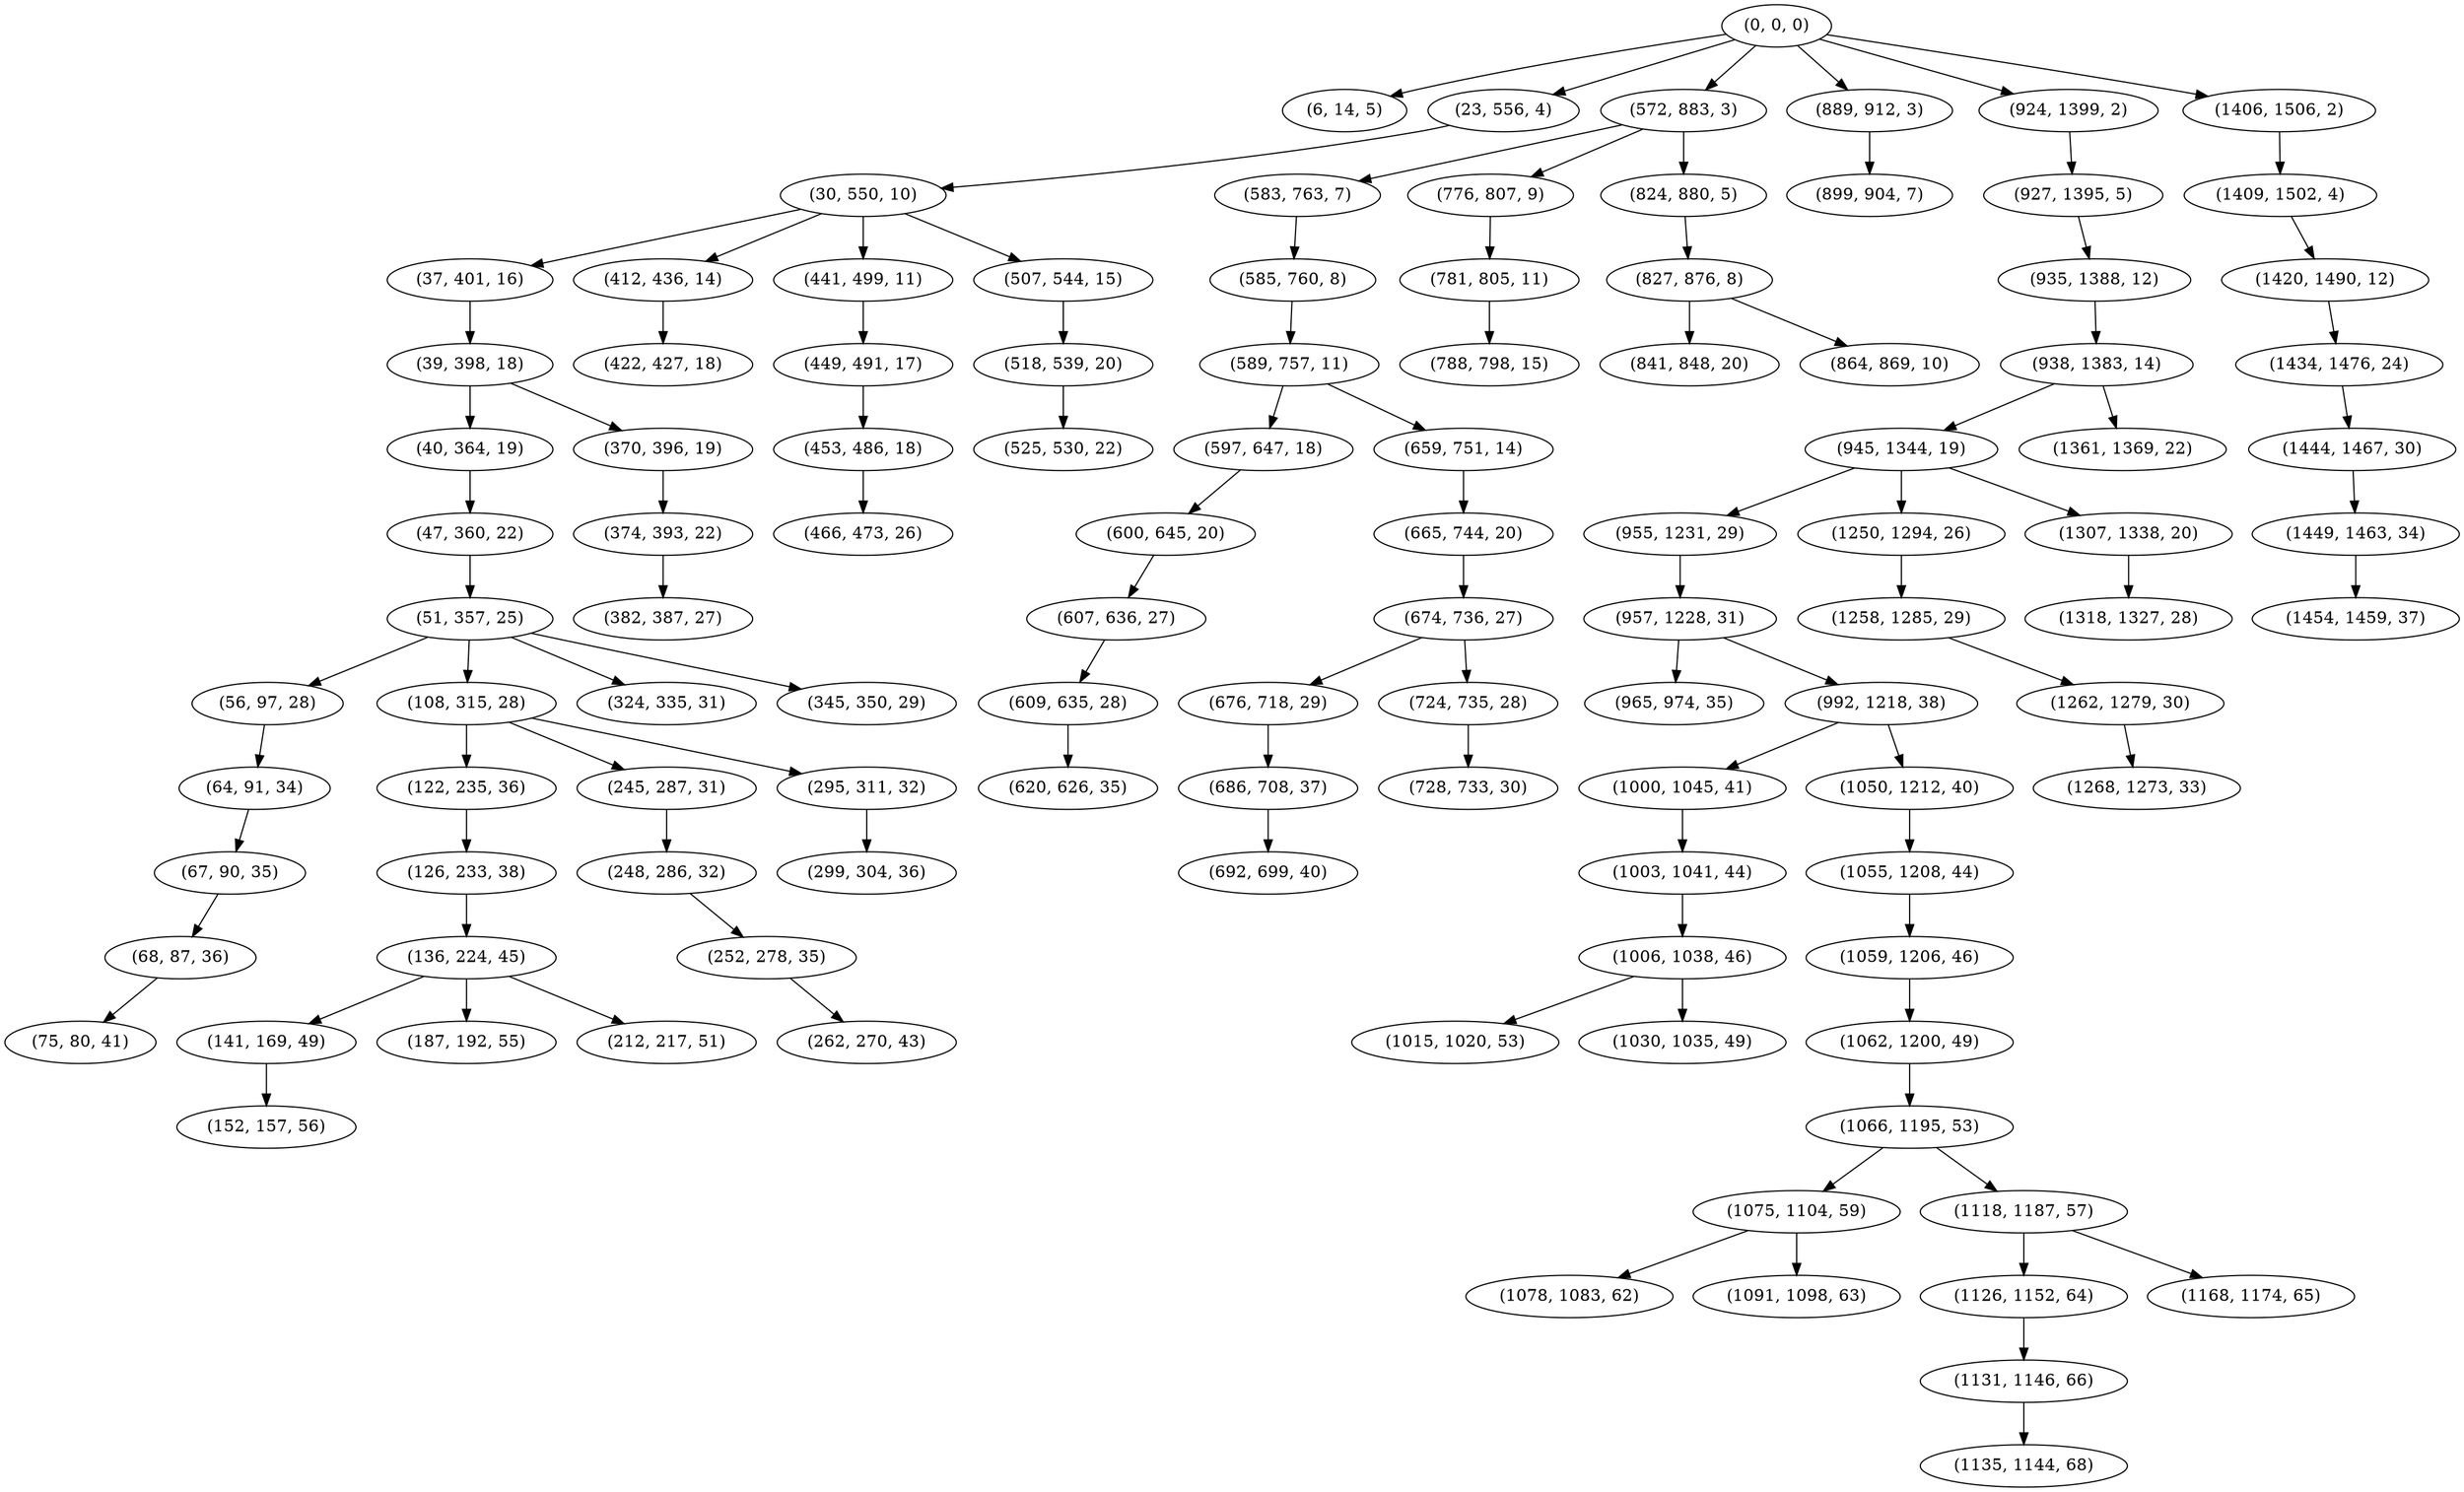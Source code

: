 digraph tree {
    "(0, 0, 0)";
    "(6, 14, 5)";
    "(23, 556, 4)";
    "(30, 550, 10)";
    "(37, 401, 16)";
    "(39, 398, 18)";
    "(40, 364, 19)";
    "(47, 360, 22)";
    "(51, 357, 25)";
    "(56, 97, 28)";
    "(64, 91, 34)";
    "(67, 90, 35)";
    "(68, 87, 36)";
    "(75, 80, 41)";
    "(108, 315, 28)";
    "(122, 235, 36)";
    "(126, 233, 38)";
    "(136, 224, 45)";
    "(141, 169, 49)";
    "(152, 157, 56)";
    "(187, 192, 55)";
    "(212, 217, 51)";
    "(245, 287, 31)";
    "(248, 286, 32)";
    "(252, 278, 35)";
    "(262, 270, 43)";
    "(295, 311, 32)";
    "(299, 304, 36)";
    "(324, 335, 31)";
    "(345, 350, 29)";
    "(370, 396, 19)";
    "(374, 393, 22)";
    "(382, 387, 27)";
    "(412, 436, 14)";
    "(422, 427, 18)";
    "(441, 499, 11)";
    "(449, 491, 17)";
    "(453, 486, 18)";
    "(466, 473, 26)";
    "(507, 544, 15)";
    "(518, 539, 20)";
    "(525, 530, 22)";
    "(572, 883, 3)";
    "(583, 763, 7)";
    "(585, 760, 8)";
    "(589, 757, 11)";
    "(597, 647, 18)";
    "(600, 645, 20)";
    "(607, 636, 27)";
    "(609, 635, 28)";
    "(620, 626, 35)";
    "(659, 751, 14)";
    "(665, 744, 20)";
    "(674, 736, 27)";
    "(676, 718, 29)";
    "(686, 708, 37)";
    "(692, 699, 40)";
    "(724, 735, 28)";
    "(728, 733, 30)";
    "(776, 807, 9)";
    "(781, 805, 11)";
    "(788, 798, 15)";
    "(824, 880, 5)";
    "(827, 876, 8)";
    "(841, 848, 20)";
    "(864, 869, 10)";
    "(889, 912, 3)";
    "(899, 904, 7)";
    "(924, 1399, 2)";
    "(927, 1395, 5)";
    "(935, 1388, 12)";
    "(938, 1383, 14)";
    "(945, 1344, 19)";
    "(955, 1231, 29)";
    "(957, 1228, 31)";
    "(965, 974, 35)";
    "(992, 1218, 38)";
    "(1000, 1045, 41)";
    "(1003, 1041, 44)";
    "(1006, 1038, 46)";
    "(1015, 1020, 53)";
    "(1030, 1035, 49)";
    "(1050, 1212, 40)";
    "(1055, 1208, 44)";
    "(1059, 1206, 46)";
    "(1062, 1200, 49)";
    "(1066, 1195, 53)";
    "(1075, 1104, 59)";
    "(1078, 1083, 62)";
    "(1091, 1098, 63)";
    "(1118, 1187, 57)";
    "(1126, 1152, 64)";
    "(1131, 1146, 66)";
    "(1135, 1144, 68)";
    "(1168, 1174, 65)";
    "(1250, 1294, 26)";
    "(1258, 1285, 29)";
    "(1262, 1279, 30)";
    "(1268, 1273, 33)";
    "(1307, 1338, 20)";
    "(1318, 1327, 28)";
    "(1361, 1369, 22)";
    "(1406, 1506, 2)";
    "(1409, 1502, 4)";
    "(1420, 1490, 12)";
    "(1434, 1476, 24)";
    "(1444, 1467, 30)";
    "(1449, 1463, 34)";
    "(1454, 1459, 37)";
    "(0, 0, 0)" -> "(6, 14, 5)";
    "(0, 0, 0)" -> "(23, 556, 4)";
    "(0, 0, 0)" -> "(572, 883, 3)";
    "(0, 0, 0)" -> "(889, 912, 3)";
    "(0, 0, 0)" -> "(924, 1399, 2)";
    "(0, 0, 0)" -> "(1406, 1506, 2)";
    "(23, 556, 4)" -> "(30, 550, 10)";
    "(30, 550, 10)" -> "(37, 401, 16)";
    "(30, 550, 10)" -> "(412, 436, 14)";
    "(30, 550, 10)" -> "(441, 499, 11)";
    "(30, 550, 10)" -> "(507, 544, 15)";
    "(37, 401, 16)" -> "(39, 398, 18)";
    "(39, 398, 18)" -> "(40, 364, 19)";
    "(39, 398, 18)" -> "(370, 396, 19)";
    "(40, 364, 19)" -> "(47, 360, 22)";
    "(47, 360, 22)" -> "(51, 357, 25)";
    "(51, 357, 25)" -> "(56, 97, 28)";
    "(51, 357, 25)" -> "(108, 315, 28)";
    "(51, 357, 25)" -> "(324, 335, 31)";
    "(51, 357, 25)" -> "(345, 350, 29)";
    "(56, 97, 28)" -> "(64, 91, 34)";
    "(64, 91, 34)" -> "(67, 90, 35)";
    "(67, 90, 35)" -> "(68, 87, 36)";
    "(68, 87, 36)" -> "(75, 80, 41)";
    "(108, 315, 28)" -> "(122, 235, 36)";
    "(108, 315, 28)" -> "(245, 287, 31)";
    "(108, 315, 28)" -> "(295, 311, 32)";
    "(122, 235, 36)" -> "(126, 233, 38)";
    "(126, 233, 38)" -> "(136, 224, 45)";
    "(136, 224, 45)" -> "(141, 169, 49)";
    "(136, 224, 45)" -> "(187, 192, 55)";
    "(136, 224, 45)" -> "(212, 217, 51)";
    "(141, 169, 49)" -> "(152, 157, 56)";
    "(245, 287, 31)" -> "(248, 286, 32)";
    "(248, 286, 32)" -> "(252, 278, 35)";
    "(252, 278, 35)" -> "(262, 270, 43)";
    "(295, 311, 32)" -> "(299, 304, 36)";
    "(370, 396, 19)" -> "(374, 393, 22)";
    "(374, 393, 22)" -> "(382, 387, 27)";
    "(412, 436, 14)" -> "(422, 427, 18)";
    "(441, 499, 11)" -> "(449, 491, 17)";
    "(449, 491, 17)" -> "(453, 486, 18)";
    "(453, 486, 18)" -> "(466, 473, 26)";
    "(507, 544, 15)" -> "(518, 539, 20)";
    "(518, 539, 20)" -> "(525, 530, 22)";
    "(572, 883, 3)" -> "(583, 763, 7)";
    "(572, 883, 3)" -> "(776, 807, 9)";
    "(572, 883, 3)" -> "(824, 880, 5)";
    "(583, 763, 7)" -> "(585, 760, 8)";
    "(585, 760, 8)" -> "(589, 757, 11)";
    "(589, 757, 11)" -> "(597, 647, 18)";
    "(589, 757, 11)" -> "(659, 751, 14)";
    "(597, 647, 18)" -> "(600, 645, 20)";
    "(600, 645, 20)" -> "(607, 636, 27)";
    "(607, 636, 27)" -> "(609, 635, 28)";
    "(609, 635, 28)" -> "(620, 626, 35)";
    "(659, 751, 14)" -> "(665, 744, 20)";
    "(665, 744, 20)" -> "(674, 736, 27)";
    "(674, 736, 27)" -> "(676, 718, 29)";
    "(674, 736, 27)" -> "(724, 735, 28)";
    "(676, 718, 29)" -> "(686, 708, 37)";
    "(686, 708, 37)" -> "(692, 699, 40)";
    "(724, 735, 28)" -> "(728, 733, 30)";
    "(776, 807, 9)" -> "(781, 805, 11)";
    "(781, 805, 11)" -> "(788, 798, 15)";
    "(824, 880, 5)" -> "(827, 876, 8)";
    "(827, 876, 8)" -> "(841, 848, 20)";
    "(827, 876, 8)" -> "(864, 869, 10)";
    "(889, 912, 3)" -> "(899, 904, 7)";
    "(924, 1399, 2)" -> "(927, 1395, 5)";
    "(927, 1395, 5)" -> "(935, 1388, 12)";
    "(935, 1388, 12)" -> "(938, 1383, 14)";
    "(938, 1383, 14)" -> "(945, 1344, 19)";
    "(938, 1383, 14)" -> "(1361, 1369, 22)";
    "(945, 1344, 19)" -> "(955, 1231, 29)";
    "(945, 1344, 19)" -> "(1250, 1294, 26)";
    "(945, 1344, 19)" -> "(1307, 1338, 20)";
    "(955, 1231, 29)" -> "(957, 1228, 31)";
    "(957, 1228, 31)" -> "(965, 974, 35)";
    "(957, 1228, 31)" -> "(992, 1218, 38)";
    "(992, 1218, 38)" -> "(1000, 1045, 41)";
    "(992, 1218, 38)" -> "(1050, 1212, 40)";
    "(1000, 1045, 41)" -> "(1003, 1041, 44)";
    "(1003, 1041, 44)" -> "(1006, 1038, 46)";
    "(1006, 1038, 46)" -> "(1015, 1020, 53)";
    "(1006, 1038, 46)" -> "(1030, 1035, 49)";
    "(1050, 1212, 40)" -> "(1055, 1208, 44)";
    "(1055, 1208, 44)" -> "(1059, 1206, 46)";
    "(1059, 1206, 46)" -> "(1062, 1200, 49)";
    "(1062, 1200, 49)" -> "(1066, 1195, 53)";
    "(1066, 1195, 53)" -> "(1075, 1104, 59)";
    "(1066, 1195, 53)" -> "(1118, 1187, 57)";
    "(1075, 1104, 59)" -> "(1078, 1083, 62)";
    "(1075, 1104, 59)" -> "(1091, 1098, 63)";
    "(1118, 1187, 57)" -> "(1126, 1152, 64)";
    "(1118, 1187, 57)" -> "(1168, 1174, 65)";
    "(1126, 1152, 64)" -> "(1131, 1146, 66)";
    "(1131, 1146, 66)" -> "(1135, 1144, 68)";
    "(1250, 1294, 26)" -> "(1258, 1285, 29)";
    "(1258, 1285, 29)" -> "(1262, 1279, 30)";
    "(1262, 1279, 30)" -> "(1268, 1273, 33)";
    "(1307, 1338, 20)" -> "(1318, 1327, 28)";
    "(1406, 1506, 2)" -> "(1409, 1502, 4)";
    "(1409, 1502, 4)" -> "(1420, 1490, 12)";
    "(1420, 1490, 12)" -> "(1434, 1476, 24)";
    "(1434, 1476, 24)" -> "(1444, 1467, 30)";
    "(1444, 1467, 30)" -> "(1449, 1463, 34)";
    "(1449, 1463, 34)" -> "(1454, 1459, 37)";
}
